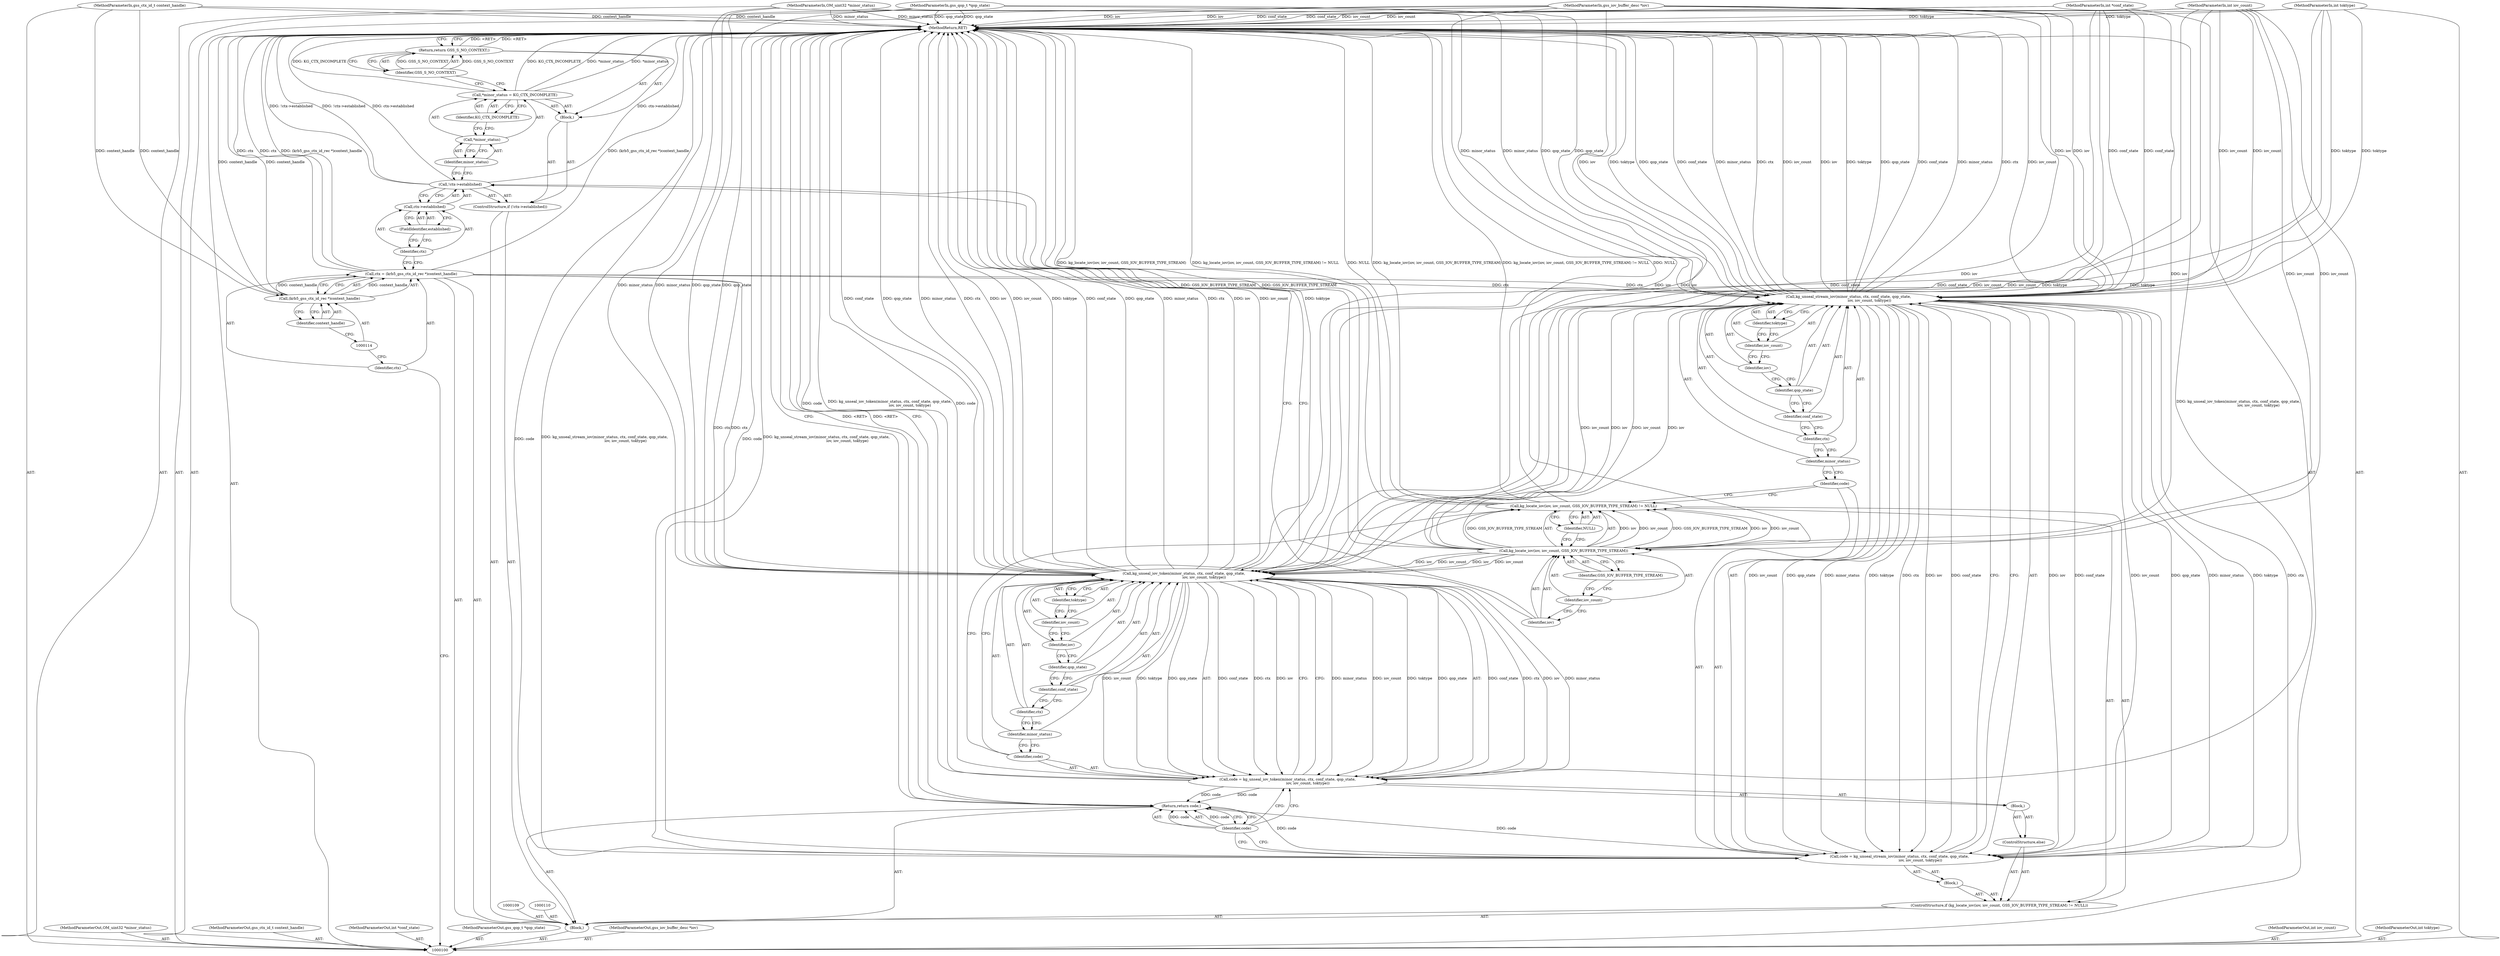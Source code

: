 digraph "1_krb5_82dc33da50338ac84c7b4102dc6513d897d0506a_6" {
"1000160" [label="(MethodReturn,RET)"];
"1000101" [label="(MethodParameterIn,OM_uint32 *minor_status)"];
"1000226" [label="(MethodParameterOut,OM_uint32 *minor_status)"];
"1000113" [label="(Call,(krb5_gss_ctx_id_rec *)context_handle)"];
"1000115" [label="(Identifier,context_handle)"];
"1000111" [label="(Call,ctx = (krb5_gss_ctx_id_rec *)context_handle)"];
"1000112" [label="(Identifier,ctx)"];
"1000120" [label="(FieldIdentifier,established)"];
"1000121" [label="(Block,)"];
"1000116" [label="(ControlStructure,if (!ctx->established))"];
"1000117" [label="(Call,!ctx->established)"];
"1000118" [label="(Call,ctx->established)"];
"1000119" [label="(Identifier,ctx)"];
"1000124" [label="(Identifier,minor_status)"];
"1000125" [label="(Identifier,KG_CTX_INCOMPLETE)"];
"1000122" [label="(Call,*minor_status = KG_CTX_INCOMPLETE)"];
"1000123" [label="(Call,*minor_status)"];
"1000127" [label="(Identifier,GSS_S_NO_CONTEXT)"];
"1000126" [label="(Return,return GSS_S_NO_CONTEXT;)"];
"1000131" [label="(Identifier,iov)"];
"1000132" [label="(Identifier,iov_count)"];
"1000133" [label="(Identifier,GSS_IOV_BUFFER_TYPE_STREAM)"];
"1000128" [label="(ControlStructure,if (kg_locate_iov(iov, iov_count, GSS_IOV_BUFFER_TYPE_STREAM) != NULL))"];
"1000134" [label="(Identifier,NULL)"];
"1000135" [label="(Block,)"];
"1000129" [label="(Call,kg_locate_iov(iov, iov_count, GSS_IOV_BUFFER_TYPE_STREAM) != NULL)"];
"1000130" [label="(Call,kg_locate_iov(iov, iov_count, GSS_IOV_BUFFER_TYPE_STREAM))"];
"1000138" [label="(Call,kg_unseal_stream_iov(minor_status, ctx, conf_state, qop_state,\n                                    iov, iov_count, toktype))"];
"1000139" [label="(Identifier,minor_status)"];
"1000140" [label="(Identifier,ctx)"];
"1000141" [label="(Identifier,conf_state)"];
"1000142" [label="(Identifier,qop_state)"];
"1000136" [label="(Call,code = kg_unseal_stream_iov(minor_status, ctx, conf_state, qop_state,\n                                    iov, iov_count, toktype))"];
"1000137" [label="(Identifier,code)"];
"1000102" [label="(MethodParameterIn,gss_ctx_id_t context_handle)"];
"1000227" [label="(MethodParameterOut,gss_ctx_id_t context_handle)"];
"1000143" [label="(Identifier,iov)"];
"1000144" [label="(Identifier,iov_count)"];
"1000145" [label="(Identifier,toktype)"];
"1000147" [label="(Block,)"];
"1000146" [label="(ControlStructure,else)"];
"1000150" [label="(Call,kg_unseal_iov_token(minor_status, ctx, conf_state, qop_state,\n                                   iov, iov_count, toktype))"];
"1000151" [label="(Identifier,minor_status)"];
"1000152" [label="(Identifier,ctx)"];
"1000153" [label="(Identifier,conf_state)"];
"1000154" [label="(Identifier,qop_state)"];
"1000148" [label="(Call,code = kg_unseal_iov_token(minor_status, ctx, conf_state, qop_state,\n                                   iov, iov_count, toktype))"];
"1000149" [label="(Identifier,code)"];
"1000155" [label="(Identifier,iov)"];
"1000156" [label="(Identifier,iov_count)"];
"1000157" [label="(Identifier,toktype)"];
"1000159" [label="(Identifier,code)"];
"1000158" [label="(Return,return code;)"];
"1000103" [label="(MethodParameterIn,int *conf_state)"];
"1000228" [label="(MethodParameterOut,int *conf_state)"];
"1000104" [label="(MethodParameterIn,gss_qop_t *qop_state)"];
"1000229" [label="(MethodParameterOut,gss_qop_t *qop_state)"];
"1000105" [label="(MethodParameterIn,gss_iov_buffer_desc *iov)"];
"1000230" [label="(MethodParameterOut,gss_iov_buffer_desc *iov)"];
"1000106" [label="(MethodParameterIn,int iov_count)"];
"1000231" [label="(MethodParameterOut,int iov_count)"];
"1000107" [label="(MethodParameterIn,int toktype)"];
"1000232" [label="(MethodParameterOut,int toktype)"];
"1000108" [label="(Block,)"];
"1000160" -> "1000100"  [label="AST: "];
"1000160" -> "1000126"  [label="CFG: "];
"1000160" -> "1000158"  [label="CFG: "];
"1000126" -> "1000160"  [label="DDG: <RET>"];
"1000158" -> "1000160"  [label="DDG: <RET>"];
"1000117" -> "1000160"  [label="DDG: !ctx->established"];
"1000117" -> "1000160"  [label="DDG: ctx->established"];
"1000129" -> "1000160"  [label="DDG: kg_locate_iov(iov, iov_count, GSS_IOV_BUFFER_TYPE_STREAM)"];
"1000129" -> "1000160"  [label="DDG: kg_locate_iov(iov, iov_count, GSS_IOV_BUFFER_TYPE_STREAM) != NULL"];
"1000129" -> "1000160"  [label="DDG: NULL"];
"1000138" -> "1000160"  [label="DDG: qop_state"];
"1000138" -> "1000160"  [label="DDG: conf_state"];
"1000138" -> "1000160"  [label="DDG: minor_status"];
"1000138" -> "1000160"  [label="DDG: ctx"];
"1000138" -> "1000160"  [label="DDG: iov_count"];
"1000138" -> "1000160"  [label="DDG: iov"];
"1000138" -> "1000160"  [label="DDG: toktype"];
"1000122" -> "1000160"  [label="DDG: KG_CTX_INCOMPLETE"];
"1000122" -> "1000160"  [label="DDG: *minor_status"];
"1000150" -> "1000160"  [label="DDG: toktype"];
"1000150" -> "1000160"  [label="DDG: conf_state"];
"1000150" -> "1000160"  [label="DDG: qop_state"];
"1000150" -> "1000160"  [label="DDG: minor_status"];
"1000150" -> "1000160"  [label="DDG: ctx"];
"1000150" -> "1000160"  [label="DDG: iov"];
"1000150" -> "1000160"  [label="DDG: iov_count"];
"1000104" -> "1000160"  [label="DDG: qop_state"];
"1000105" -> "1000160"  [label="DDG: iov"];
"1000113" -> "1000160"  [label="DDG: context_handle"];
"1000148" -> "1000160"  [label="DDG: kg_unseal_iov_token(minor_status, ctx, conf_state, qop_state,\n                                   iov, iov_count, toktype)"];
"1000148" -> "1000160"  [label="DDG: code"];
"1000107" -> "1000160"  [label="DDG: toktype"];
"1000103" -> "1000160"  [label="DDG: conf_state"];
"1000130" -> "1000160"  [label="DDG: GSS_IOV_BUFFER_TYPE_STREAM"];
"1000102" -> "1000160"  [label="DDG: context_handle"];
"1000111" -> "1000160"  [label="DDG: ctx"];
"1000111" -> "1000160"  [label="DDG: (krb5_gss_ctx_id_rec *)context_handle"];
"1000101" -> "1000160"  [label="DDG: minor_status"];
"1000136" -> "1000160"  [label="DDG: kg_unseal_stream_iov(minor_status, ctx, conf_state, qop_state,\n                                    iov, iov_count, toktype)"];
"1000136" -> "1000160"  [label="DDG: code"];
"1000106" -> "1000160"  [label="DDG: iov_count"];
"1000101" -> "1000100"  [label="AST: "];
"1000101" -> "1000160"  [label="DDG: minor_status"];
"1000101" -> "1000138"  [label="DDG: minor_status"];
"1000101" -> "1000150"  [label="DDG: minor_status"];
"1000226" -> "1000100"  [label="AST: "];
"1000113" -> "1000111"  [label="AST: "];
"1000113" -> "1000115"  [label="CFG: "];
"1000114" -> "1000113"  [label="AST: "];
"1000115" -> "1000113"  [label="AST: "];
"1000111" -> "1000113"  [label="CFG: "];
"1000113" -> "1000160"  [label="DDG: context_handle"];
"1000113" -> "1000111"  [label="DDG: context_handle"];
"1000102" -> "1000113"  [label="DDG: context_handle"];
"1000115" -> "1000113"  [label="AST: "];
"1000115" -> "1000114"  [label="CFG: "];
"1000113" -> "1000115"  [label="CFG: "];
"1000111" -> "1000108"  [label="AST: "];
"1000111" -> "1000113"  [label="CFG: "];
"1000112" -> "1000111"  [label="AST: "];
"1000113" -> "1000111"  [label="AST: "];
"1000119" -> "1000111"  [label="CFG: "];
"1000111" -> "1000160"  [label="DDG: ctx"];
"1000111" -> "1000160"  [label="DDG: (krb5_gss_ctx_id_rec *)context_handle"];
"1000113" -> "1000111"  [label="DDG: context_handle"];
"1000111" -> "1000138"  [label="DDG: ctx"];
"1000111" -> "1000150"  [label="DDG: ctx"];
"1000112" -> "1000111"  [label="AST: "];
"1000112" -> "1000100"  [label="CFG: "];
"1000114" -> "1000112"  [label="CFG: "];
"1000120" -> "1000118"  [label="AST: "];
"1000120" -> "1000119"  [label="CFG: "];
"1000118" -> "1000120"  [label="CFG: "];
"1000121" -> "1000116"  [label="AST: "];
"1000122" -> "1000121"  [label="AST: "];
"1000126" -> "1000121"  [label="AST: "];
"1000116" -> "1000108"  [label="AST: "];
"1000117" -> "1000116"  [label="AST: "];
"1000121" -> "1000116"  [label="AST: "];
"1000117" -> "1000116"  [label="AST: "];
"1000117" -> "1000118"  [label="CFG: "];
"1000118" -> "1000117"  [label="AST: "];
"1000124" -> "1000117"  [label="CFG: "];
"1000131" -> "1000117"  [label="CFG: "];
"1000117" -> "1000160"  [label="DDG: !ctx->established"];
"1000117" -> "1000160"  [label="DDG: ctx->established"];
"1000118" -> "1000117"  [label="AST: "];
"1000118" -> "1000120"  [label="CFG: "];
"1000119" -> "1000118"  [label="AST: "];
"1000120" -> "1000118"  [label="AST: "];
"1000117" -> "1000118"  [label="CFG: "];
"1000119" -> "1000118"  [label="AST: "];
"1000119" -> "1000111"  [label="CFG: "];
"1000120" -> "1000119"  [label="CFG: "];
"1000124" -> "1000123"  [label="AST: "];
"1000124" -> "1000117"  [label="CFG: "];
"1000123" -> "1000124"  [label="CFG: "];
"1000125" -> "1000122"  [label="AST: "];
"1000125" -> "1000123"  [label="CFG: "];
"1000122" -> "1000125"  [label="CFG: "];
"1000122" -> "1000121"  [label="AST: "];
"1000122" -> "1000125"  [label="CFG: "];
"1000123" -> "1000122"  [label="AST: "];
"1000125" -> "1000122"  [label="AST: "];
"1000127" -> "1000122"  [label="CFG: "];
"1000122" -> "1000160"  [label="DDG: KG_CTX_INCOMPLETE"];
"1000122" -> "1000160"  [label="DDG: *minor_status"];
"1000123" -> "1000122"  [label="AST: "];
"1000123" -> "1000124"  [label="CFG: "];
"1000124" -> "1000123"  [label="AST: "];
"1000125" -> "1000123"  [label="CFG: "];
"1000127" -> "1000126"  [label="AST: "];
"1000127" -> "1000122"  [label="CFG: "];
"1000126" -> "1000127"  [label="CFG: "];
"1000127" -> "1000126"  [label="DDG: GSS_S_NO_CONTEXT"];
"1000126" -> "1000121"  [label="AST: "];
"1000126" -> "1000127"  [label="CFG: "];
"1000127" -> "1000126"  [label="AST: "];
"1000160" -> "1000126"  [label="CFG: "];
"1000126" -> "1000160"  [label="DDG: <RET>"];
"1000127" -> "1000126"  [label="DDG: GSS_S_NO_CONTEXT"];
"1000131" -> "1000130"  [label="AST: "];
"1000131" -> "1000117"  [label="CFG: "];
"1000132" -> "1000131"  [label="CFG: "];
"1000132" -> "1000130"  [label="AST: "];
"1000132" -> "1000131"  [label="CFG: "];
"1000133" -> "1000132"  [label="CFG: "];
"1000133" -> "1000130"  [label="AST: "];
"1000133" -> "1000132"  [label="CFG: "];
"1000130" -> "1000133"  [label="CFG: "];
"1000128" -> "1000108"  [label="AST: "];
"1000129" -> "1000128"  [label="AST: "];
"1000135" -> "1000128"  [label="AST: "];
"1000146" -> "1000128"  [label="AST: "];
"1000134" -> "1000129"  [label="AST: "];
"1000134" -> "1000130"  [label="CFG: "];
"1000129" -> "1000134"  [label="CFG: "];
"1000135" -> "1000128"  [label="AST: "];
"1000136" -> "1000135"  [label="AST: "];
"1000129" -> "1000128"  [label="AST: "];
"1000129" -> "1000134"  [label="CFG: "];
"1000130" -> "1000129"  [label="AST: "];
"1000134" -> "1000129"  [label="AST: "];
"1000137" -> "1000129"  [label="CFG: "];
"1000149" -> "1000129"  [label="CFG: "];
"1000129" -> "1000160"  [label="DDG: kg_locate_iov(iov, iov_count, GSS_IOV_BUFFER_TYPE_STREAM)"];
"1000129" -> "1000160"  [label="DDG: kg_locate_iov(iov, iov_count, GSS_IOV_BUFFER_TYPE_STREAM) != NULL"];
"1000129" -> "1000160"  [label="DDG: NULL"];
"1000130" -> "1000129"  [label="DDG: iov"];
"1000130" -> "1000129"  [label="DDG: iov_count"];
"1000130" -> "1000129"  [label="DDG: GSS_IOV_BUFFER_TYPE_STREAM"];
"1000130" -> "1000129"  [label="AST: "];
"1000130" -> "1000133"  [label="CFG: "];
"1000131" -> "1000130"  [label="AST: "];
"1000132" -> "1000130"  [label="AST: "];
"1000133" -> "1000130"  [label="AST: "];
"1000134" -> "1000130"  [label="CFG: "];
"1000130" -> "1000160"  [label="DDG: GSS_IOV_BUFFER_TYPE_STREAM"];
"1000130" -> "1000129"  [label="DDG: iov"];
"1000130" -> "1000129"  [label="DDG: iov_count"];
"1000130" -> "1000129"  [label="DDG: GSS_IOV_BUFFER_TYPE_STREAM"];
"1000105" -> "1000130"  [label="DDG: iov"];
"1000106" -> "1000130"  [label="DDG: iov_count"];
"1000130" -> "1000138"  [label="DDG: iov"];
"1000130" -> "1000138"  [label="DDG: iov_count"];
"1000130" -> "1000150"  [label="DDG: iov"];
"1000130" -> "1000150"  [label="DDG: iov_count"];
"1000138" -> "1000136"  [label="AST: "];
"1000138" -> "1000145"  [label="CFG: "];
"1000139" -> "1000138"  [label="AST: "];
"1000140" -> "1000138"  [label="AST: "];
"1000141" -> "1000138"  [label="AST: "];
"1000142" -> "1000138"  [label="AST: "];
"1000143" -> "1000138"  [label="AST: "];
"1000144" -> "1000138"  [label="AST: "];
"1000145" -> "1000138"  [label="AST: "];
"1000136" -> "1000138"  [label="CFG: "];
"1000138" -> "1000160"  [label="DDG: qop_state"];
"1000138" -> "1000160"  [label="DDG: conf_state"];
"1000138" -> "1000160"  [label="DDG: minor_status"];
"1000138" -> "1000160"  [label="DDG: ctx"];
"1000138" -> "1000160"  [label="DDG: iov_count"];
"1000138" -> "1000160"  [label="DDG: iov"];
"1000138" -> "1000160"  [label="DDG: toktype"];
"1000138" -> "1000136"  [label="DDG: iov_count"];
"1000138" -> "1000136"  [label="DDG: qop_state"];
"1000138" -> "1000136"  [label="DDG: minor_status"];
"1000138" -> "1000136"  [label="DDG: toktype"];
"1000138" -> "1000136"  [label="DDG: ctx"];
"1000138" -> "1000136"  [label="DDG: iov"];
"1000138" -> "1000136"  [label="DDG: conf_state"];
"1000101" -> "1000138"  [label="DDG: minor_status"];
"1000111" -> "1000138"  [label="DDG: ctx"];
"1000103" -> "1000138"  [label="DDG: conf_state"];
"1000104" -> "1000138"  [label="DDG: qop_state"];
"1000130" -> "1000138"  [label="DDG: iov"];
"1000130" -> "1000138"  [label="DDG: iov_count"];
"1000105" -> "1000138"  [label="DDG: iov"];
"1000106" -> "1000138"  [label="DDG: iov_count"];
"1000107" -> "1000138"  [label="DDG: toktype"];
"1000139" -> "1000138"  [label="AST: "];
"1000139" -> "1000137"  [label="CFG: "];
"1000140" -> "1000139"  [label="CFG: "];
"1000140" -> "1000138"  [label="AST: "];
"1000140" -> "1000139"  [label="CFG: "];
"1000141" -> "1000140"  [label="CFG: "];
"1000141" -> "1000138"  [label="AST: "];
"1000141" -> "1000140"  [label="CFG: "];
"1000142" -> "1000141"  [label="CFG: "];
"1000142" -> "1000138"  [label="AST: "];
"1000142" -> "1000141"  [label="CFG: "];
"1000143" -> "1000142"  [label="CFG: "];
"1000136" -> "1000135"  [label="AST: "];
"1000136" -> "1000138"  [label="CFG: "];
"1000137" -> "1000136"  [label="AST: "];
"1000138" -> "1000136"  [label="AST: "];
"1000159" -> "1000136"  [label="CFG: "];
"1000136" -> "1000160"  [label="DDG: kg_unseal_stream_iov(minor_status, ctx, conf_state, qop_state,\n                                    iov, iov_count, toktype)"];
"1000136" -> "1000160"  [label="DDG: code"];
"1000138" -> "1000136"  [label="DDG: iov_count"];
"1000138" -> "1000136"  [label="DDG: qop_state"];
"1000138" -> "1000136"  [label="DDG: minor_status"];
"1000138" -> "1000136"  [label="DDG: toktype"];
"1000138" -> "1000136"  [label="DDG: ctx"];
"1000138" -> "1000136"  [label="DDG: iov"];
"1000138" -> "1000136"  [label="DDG: conf_state"];
"1000136" -> "1000158"  [label="DDG: code"];
"1000137" -> "1000136"  [label="AST: "];
"1000137" -> "1000129"  [label="CFG: "];
"1000139" -> "1000137"  [label="CFG: "];
"1000102" -> "1000100"  [label="AST: "];
"1000102" -> "1000160"  [label="DDG: context_handle"];
"1000102" -> "1000113"  [label="DDG: context_handle"];
"1000227" -> "1000100"  [label="AST: "];
"1000143" -> "1000138"  [label="AST: "];
"1000143" -> "1000142"  [label="CFG: "];
"1000144" -> "1000143"  [label="CFG: "];
"1000144" -> "1000138"  [label="AST: "];
"1000144" -> "1000143"  [label="CFG: "];
"1000145" -> "1000144"  [label="CFG: "];
"1000145" -> "1000138"  [label="AST: "];
"1000145" -> "1000144"  [label="CFG: "];
"1000138" -> "1000145"  [label="CFG: "];
"1000147" -> "1000146"  [label="AST: "];
"1000148" -> "1000147"  [label="AST: "];
"1000146" -> "1000128"  [label="AST: "];
"1000147" -> "1000146"  [label="AST: "];
"1000150" -> "1000148"  [label="AST: "];
"1000150" -> "1000157"  [label="CFG: "];
"1000151" -> "1000150"  [label="AST: "];
"1000152" -> "1000150"  [label="AST: "];
"1000153" -> "1000150"  [label="AST: "];
"1000154" -> "1000150"  [label="AST: "];
"1000155" -> "1000150"  [label="AST: "];
"1000156" -> "1000150"  [label="AST: "];
"1000157" -> "1000150"  [label="AST: "];
"1000148" -> "1000150"  [label="CFG: "];
"1000150" -> "1000160"  [label="DDG: toktype"];
"1000150" -> "1000160"  [label="DDG: conf_state"];
"1000150" -> "1000160"  [label="DDG: qop_state"];
"1000150" -> "1000160"  [label="DDG: minor_status"];
"1000150" -> "1000160"  [label="DDG: ctx"];
"1000150" -> "1000160"  [label="DDG: iov"];
"1000150" -> "1000160"  [label="DDG: iov_count"];
"1000150" -> "1000148"  [label="DDG: conf_state"];
"1000150" -> "1000148"  [label="DDG: ctx"];
"1000150" -> "1000148"  [label="DDG: iov"];
"1000150" -> "1000148"  [label="DDG: minor_status"];
"1000150" -> "1000148"  [label="DDG: iov_count"];
"1000150" -> "1000148"  [label="DDG: toktype"];
"1000150" -> "1000148"  [label="DDG: qop_state"];
"1000101" -> "1000150"  [label="DDG: minor_status"];
"1000111" -> "1000150"  [label="DDG: ctx"];
"1000103" -> "1000150"  [label="DDG: conf_state"];
"1000104" -> "1000150"  [label="DDG: qop_state"];
"1000130" -> "1000150"  [label="DDG: iov"];
"1000130" -> "1000150"  [label="DDG: iov_count"];
"1000105" -> "1000150"  [label="DDG: iov"];
"1000106" -> "1000150"  [label="DDG: iov_count"];
"1000107" -> "1000150"  [label="DDG: toktype"];
"1000151" -> "1000150"  [label="AST: "];
"1000151" -> "1000149"  [label="CFG: "];
"1000152" -> "1000151"  [label="CFG: "];
"1000152" -> "1000150"  [label="AST: "];
"1000152" -> "1000151"  [label="CFG: "];
"1000153" -> "1000152"  [label="CFG: "];
"1000153" -> "1000150"  [label="AST: "];
"1000153" -> "1000152"  [label="CFG: "];
"1000154" -> "1000153"  [label="CFG: "];
"1000154" -> "1000150"  [label="AST: "];
"1000154" -> "1000153"  [label="CFG: "];
"1000155" -> "1000154"  [label="CFG: "];
"1000148" -> "1000147"  [label="AST: "];
"1000148" -> "1000150"  [label="CFG: "];
"1000149" -> "1000148"  [label="AST: "];
"1000150" -> "1000148"  [label="AST: "];
"1000159" -> "1000148"  [label="CFG: "];
"1000148" -> "1000160"  [label="DDG: kg_unseal_iov_token(minor_status, ctx, conf_state, qop_state,\n                                   iov, iov_count, toktype)"];
"1000148" -> "1000160"  [label="DDG: code"];
"1000150" -> "1000148"  [label="DDG: conf_state"];
"1000150" -> "1000148"  [label="DDG: ctx"];
"1000150" -> "1000148"  [label="DDG: iov"];
"1000150" -> "1000148"  [label="DDG: minor_status"];
"1000150" -> "1000148"  [label="DDG: iov_count"];
"1000150" -> "1000148"  [label="DDG: toktype"];
"1000150" -> "1000148"  [label="DDG: qop_state"];
"1000148" -> "1000158"  [label="DDG: code"];
"1000149" -> "1000148"  [label="AST: "];
"1000149" -> "1000129"  [label="CFG: "];
"1000151" -> "1000149"  [label="CFG: "];
"1000155" -> "1000150"  [label="AST: "];
"1000155" -> "1000154"  [label="CFG: "];
"1000156" -> "1000155"  [label="CFG: "];
"1000156" -> "1000150"  [label="AST: "];
"1000156" -> "1000155"  [label="CFG: "];
"1000157" -> "1000156"  [label="CFG: "];
"1000157" -> "1000150"  [label="AST: "];
"1000157" -> "1000156"  [label="CFG: "];
"1000150" -> "1000157"  [label="CFG: "];
"1000159" -> "1000158"  [label="AST: "];
"1000159" -> "1000136"  [label="CFG: "];
"1000159" -> "1000148"  [label="CFG: "];
"1000158" -> "1000159"  [label="CFG: "];
"1000159" -> "1000158"  [label="DDG: code"];
"1000158" -> "1000108"  [label="AST: "];
"1000158" -> "1000159"  [label="CFG: "];
"1000159" -> "1000158"  [label="AST: "];
"1000160" -> "1000158"  [label="CFG: "];
"1000158" -> "1000160"  [label="DDG: <RET>"];
"1000159" -> "1000158"  [label="DDG: code"];
"1000148" -> "1000158"  [label="DDG: code"];
"1000136" -> "1000158"  [label="DDG: code"];
"1000103" -> "1000100"  [label="AST: "];
"1000103" -> "1000160"  [label="DDG: conf_state"];
"1000103" -> "1000138"  [label="DDG: conf_state"];
"1000103" -> "1000150"  [label="DDG: conf_state"];
"1000228" -> "1000100"  [label="AST: "];
"1000104" -> "1000100"  [label="AST: "];
"1000104" -> "1000160"  [label="DDG: qop_state"];
"1000104" -> "1000138"  [label="DDG: qop_state"];
"1000104" -> "1000150"  [label="DDG: qop_state"];
"1000229" -> "1000100"  [label="AST: "];
"1000105" -> "1000100"  [label="AST: "];
"1000105" -> "1000160"  [label="DDG: iov"];
"1000105" -> "1000130"  [label="DDG: iov"];
"1000105" -> "1000138"  [label="DDG: iov"];
"1000105" -> "1000150"  [label="DDG: iov"];
"1000230" -> "1000100"  [label="AST: "];
"1000106" -> "1000100"  [label="AST: "];
"1000106" -> "1000160"  [label="DDG: iov_count"];
"1000106" -> "1000130"  [label="DDG: iov_count"];
"1000106" -> "1000138"  [label="DDG: iov_count"];
"1000106" -> "1000150"  [label="DDG: iov_count"];
"1000231" -> "1000100"  [label="AST: "];
"1000107" -> "1000100"  [label="AST: "];
"1000107" -> "1000160"  [label="DDG: toktype"];
"1000107" -> "1000138"  [label="DDG: toktype"];
"1000107" -> "1000150"  [label="DDG: toktype"];
"1000232" -> "1000100"  [label="AST: "];
"1000108" -> "1000100"  [label="AST: "];
"1000109" -> "1000108"  [label="AST: "];
"1000110" -> "1000108"  [label="AST: "];
"1000111" -> "1000108"  [label="AST: "];
"1000116" -> "1000108"  [label="AST: "];
"1000128" -> "1000108"  [label="AST: "];
"1000158" -> "1000108"  [label="AST: "];
}
